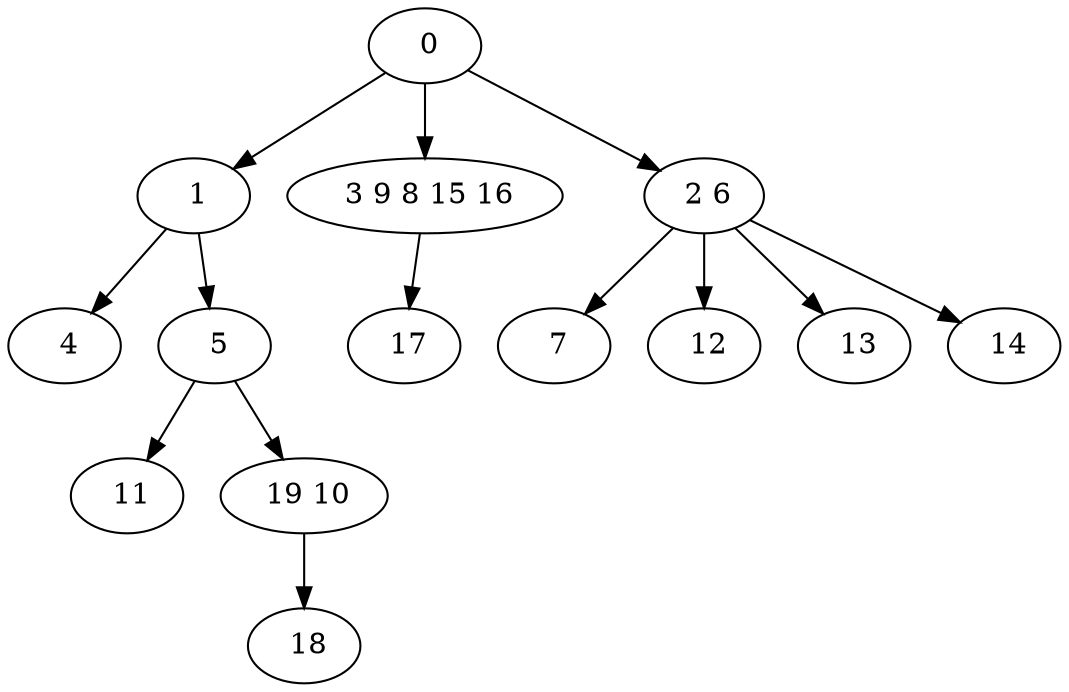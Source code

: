 digraph mytree {
" 0" -> " 1";
" 0" -> " 3 9 8 15 16";
" 0" -> " 2 6";
" 1" -> " 4";
" 1" -> " 5";
" 3 9 8 15 16" -> " 17";
" 17";
" 2 6" -> " 7";
" 2 6" -> " 12";
" 2 6" -> " 13";
" 2 6" -> " 14";
" 4";
" 5" -> " 11";
" 5" -> " 19 10";
" 11";
" 19 10" -> " 18";
" 18";
" 7";
" 12";
" 13";
" 14";
}
